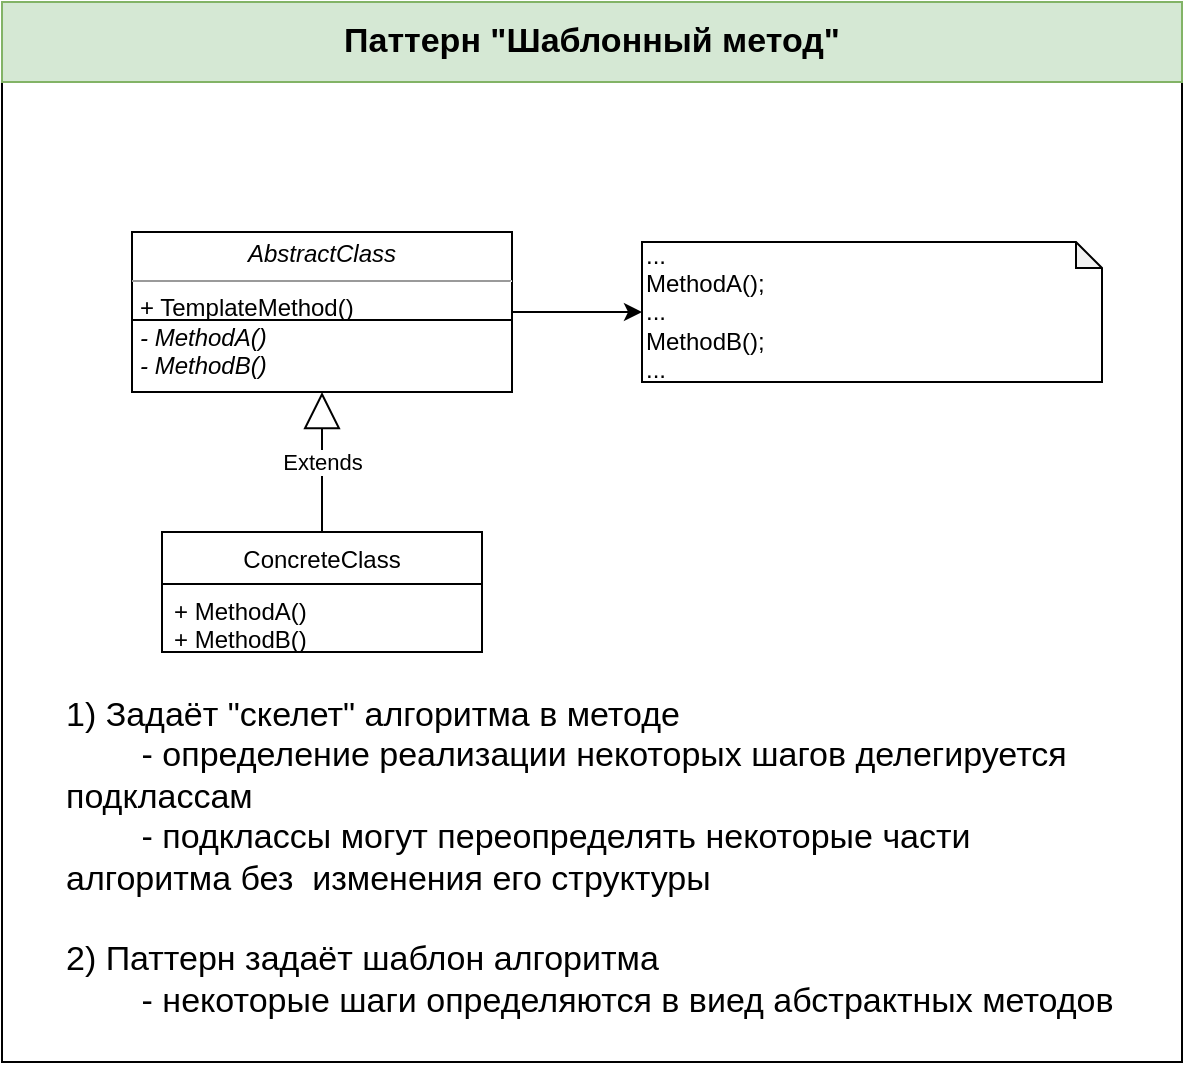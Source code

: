 <mxfile version="20.3.0" type="device"><diagram id="PBQ5n0hMl7xCfNppwJ35" name="Страница 1"><mxGraphModel dx="1296" dy="1206" grid="1" gridSize="10" guides="1" tooltips="1" connect="1" arrows="1" fold="1" page="1" pageScale="1" pageWidth="827" pageHeight="1169" math="0" shadow="0"><root><mxCell id="0"/><mxCell id="1" parent="0"/><mxCell id="DkUF8dVyLtiG0bfxdU0E-17" value="" style="rounded=0;whiteSpace=wrap;html=1;" parent="1" vertex="1"><mxGeometry x="110" y="585" width="590" height="530" as="geometry"/></mxCell><mxCell id="RO4U78zMt-1vhHC44i2T-3" style="edgeStyle=orthogonalEdgeStyle;rounded=0;orthogonalLoop=1;jettySize=auto;html=1;exitX=1;exitY=0.5;exitDx=0;exitDy=0;entryX=0;entryY=0.5;entryDx=0;entryDy=0;entryPerimeter=0;" edge="1" parent="1" source="DkUF8dVyLtiG0bfxdU0E-7" target="RO4U78zMt-1vhHC44i2T-2"><mxGeometry relative="1" as="geometry"/></mxCell><mxCell id="DkUF8dVyLtiG0bfxdU0E-7" value="&lt;p style=&quot;margin:0px;margin-top:4px;text-align:center;&quot;&gt;&lt;i&gt;AbstractClass&lt;/i&gt;&lt;/p&gt;&lt;hr size=&quot;1&quot;&gt;&lt;p style=&quot;margin:0px;margin-left:4px;&quot;&gt;+ TemplateMethod()&lt;/p&gt;&lt;p style=&quot;margin:0px;margin-left:4px;&quot;&gt;&lt;i&gt;- MethodA()&lt;/i&gt;&lt;/p&gt;&lt;p style=&quot;margin:0px;margin-left:4px;&quot;&gt;&lt;i&gt;- MethodB()&lt;/i&gt;&lt;/p&gt;" style="verticalAlign=top;align=left;overflow=fill;fontSize=12;fontFamily=Helvetica;html=1;" parent="1" vertex="1"><mxGeometry x="175" y="700" width="190" height="80" as="geometry"/></mxCell><mxCell id="DkUF8dVyLtiG0bfxdU0E-11" value="ConcreteClass" style="swimlane;fontStyle=0;childLayout=stackLayout;horizontal=1;startSize=26;fillColor=none;horizontalStack=0;resizeParent=1;resizeParentMax=0;resizeLast=0;collapsible=1;marginBottom=0;" parent="1" vertex="1"><mxGeometry x="190" y="850" width="160" height="60" as="geometry"/></mxCell><mxCell id="DkUF8dVyLtiG0bfxdU0E-12" value="+ MethodA()&#10;+ MethodB()" style="text;strokeColor=none;fillColor=none;align=left;verticalAlign=top;spacingLeft=4;spacingRight=4;overflow=hidden;rotatable=0;points=[[0,0.5],[1,0.5]];portConstraint=eastwest;" parent="DkUF8dVyLtiG0bfxdU0E-11" vertex="1"><mxGeometry y="26" width="160" height="34" as="geometry"/></mxCell><mxCell id="DkUF8dVyLtiG0bfxdU0E-18" value="&lt;b&gt;&lt;font style=&quot;font-size: 17px;&quot;&gt;Паттерн &quot;Шаблонный метод&quot;&lt;/font&gt;&lt;/b&gt;" style="text;html=1;strokeColor=#82b366;fillColor=#d5e8d4;align=center;verticalAlign=middle;whiteSpace=wrap;rounded=0;" parent="1" vertex="1"><mxGeometry x="110" y="585" width="590" height="40" as="geometry"/></mxCell><mxCell id="DkUF8dVyLtiG0bfxdU0E-19" value="1) Задаёт &quot;скелет&quot; алгоритма в методе&lt;br&gt;&lt;span style=&quot;white-space: pre;&quot;&gt;&#9;&lt;/span&gt;- определение реализации некоторых шагов делегируется подклассам&lt;br&gt;&lt;span style=&quot;white-space: pre;&quot;&gt;&#9;&lt;/span&gt;- подклассы могут переопределять некоторые части алгоритма без&amp;nbsp; изменения его структуры&lt;br&gt;&lt;br&gt;2) Паттерн задаёт шаблон алгоритма&lt;br&gt;&lt;span style=&quot;white-space: pre;&quot;&gt;&#9;&lt;/span&gt;- некоторые шаги определяются в виед абстрактных методов" style="text;html=1;strokeColor=none;fillColor=none;align=left;verticalAlign=middle;whiteSpace=wrap;rounded=0;fontSize=17;" parent="1" vertex="1"><mxGeometry x="140" y="920" width="540" height="185" as="geometry"/></mxCell><mxCell id="RO4U78zMt-1vhHC44i2T-1" value="Extends" style="endArrow=block;endSize=16;endFill=0;html=1;rounded=0;" edge="1" parent="1" source="DkUF8dVyLtiG0bfxdU0E-11" target="DkUF8dVyLtiG0bfxdU0E-7"><mxGeometry width="160" relative="1" as="geometry"><mxPoint x="330" y="520" as="sourcePoint"/><mxPoint x="490" y="520" as="targetPoint"/></mxGeometry></mxCell><mxCell id="RO4U78zMt-1vhHC44i2T-2" value="...&lt;br&gt;MethodA();&lt;br&gt;...&lt;br&gt;MethodB();&lt;br&gt;..." style="shape=note;whiteSpace=wrap;html=1;backgroundOutline=1;darkOpacity=0.05;size=13;align=left;" vertex="1" parent="1"><mxGeometry x="430" y="705" width="230" height="70" as="geometry"/></mxCell><mxCell id="RO4U78zMt-1vhHC44i2T-4" value="" style="line;strokeWidth=1;fillColor=none;align=left;verticalAlign=middle;spacingTop=-1;spacingLeft=3;spacingRight=3;rotatable=0;labelPosition=right;points=[];portConstraint=eastwest;strokeColor=inherit;" vertex="1" parent="1"><mxGeometry x="175" y="740" width="190" height="8" as="geometry"/></mxCell></root></mxGraphModel></diagram></mxfile>